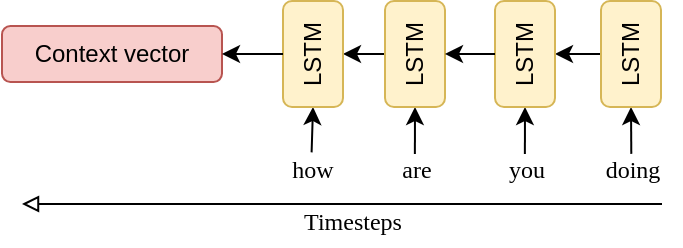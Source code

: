 <mxfile pages="1" version="11.2.8" type="github"><diagram id="mNvA7_34ZhxDh4VkclQN" name="Page-1"><mxGraphModel dx="474" dy="254" grid="1" gridSize="10" guides="1" tooltips="1" connect="1" arrows="1" fold="1" page="1" pageScale="1" pageWidth="850" pageHeight="1100" math="0" shadow="0"><root><mxCell id="0"/><mxCell id="1" parent="0"/><mxCell id="W7psB1ZoYhxOaM0U4v4y-11" value="&lt;font face=&quot;Georgia&quot;&gt;how&lt;/font&gt;" style="text;html=1;resizable=0;points=[];autosize=1;align=center;verticalAlign=middle;spacingTop=-4;fontFamily=Georgia;" parent="1" vertex="1"><mxGeometry x="315" y="255" width="40" height="20" as="geometry"/></mxCell><mxCell id="_nUqMNJ9ulPQI2ODcKf7-5" value="you" style="text;html=1;resizable=0;points=[];autosize=1;align=center;verticalAlign=middle;spacingTop=-4;fontFamily=Georgia;" parent="1" vertex="1"><mxGeometry x="426.5" y="255" width="30" height="20" as="geometry"/></mxCell><mxCell id="_nUqMNJ9ulPQI2ODcKf7-6" value="&lt;div&gt;doing&lt;/div&gt;" style="text;html=1;resizable=0;points=[];autosize=1;align=center;verticalAlign=middle;spacingTop=-4;fontFamily=Georgia;" parent="1" vertex="1"><mxGeometry x="469.5" y="255" width="50" height="20" as="geometry"/></mxCell><mxCell id="_nUqMNJ9ulPQI2ODcKf7-7" value="are" style="text;html=1;resizable=0;points=[];autosize=1;align=center;verticalAlign=middle;spacingTop=-4;fontFamily=Georgia;" parent="1" vertex="1"><mxGeometry x="371.5" y="255" width="30" height="20" as="geometry"/></mxCell><mxCell id="_nUqMNJ9ulPQI2ODcKf7-8" value="" style="endArrow=classic;html=1;entryX=0.5;entryY=1;entryDx=0;entryDy=0;exitX=0.5;exitY=0;exitDx=0;exitDy=0;" parent="1" source="lKFW-4MaCTv4oDSXfOOm-2" target="lKFW-4MaCTv4oDSXfOOm-1" edge="1"><mxGeometry width="50" height="50" relative="1" as="geometry"><mxPoint x="400" y="275" as="sourcePoint"/><mxPoint x="380" y="275" as="targetPoint"/></mxGeometry></mxCell><mxCell id="_nUqMNJ9ulPQI2ODcKf7-12" value="" style="endArrow=classic;html=1;exitX=0.495;exitY=-0.04;exitDx=0;exitDy=0;exitPerimeter=0;entryX=0;entryY=0.5;entryDx=0;entryDy=0;" parent="1" source="W7psB1ZoYhxOaM0U4v4y-11" target="lKFW-4MaCTv4oDSXfOOm-1" edge="1"><mxGeometry width="50" height="50" relative="1" as="geometry"><mxPoint x="320" y="400" as="sourcePoint"/><mxPoint x="349.912" y="290" as="targetPoint"/></mxGeometry></mxCell><mxCell id="_nUqMNJ9ulPQI2ODcKf7-13" value="" style="endArrow=classic;html=1;exitX=0.498;exitY=-0.001;exitDx=0;exitDy=0;exitPerimeter=0;entryX=0;entryY=0.5;entryDx=0;entryDy=0;" parent="1" source="_nUqMNJ9ulPQI2ODcKf7-7" target="lKFW-4MaCTv4oDSXfOOm-2" edge="1"><mxGeometry width="50" height="50" relative="1" as="geometry"><mxPoint x="320" y="400" as="sourcePoint"/><mxPoint x="430" y="290" as="targetPoint"/></mxGeometry></mxCell><mxCell id="_nUqMNJ9ulPQI2ODcKf7-14" value="" style="endArrow=classic;html=1;exitX=0.498;exitY=-0.003;exitDx=0;exitDy=0;exitPerimeter=0;entryX=0;entryY=0.5;entryDx=0;entryDy=0;" parent="1" source="_nUqMNJ9ulPQI2ODcKf7-5" target="lKFW-4MaCTv4oDSXfOOm-3" edge="1"><mxGeometry width="50" height="50" relative="1" as="geometry"><mxPoint x="510" y="360" as="sourcePoint"/><mxPoint x="480" y="350" as="targetPoint"/></mxGeometry></mxCell><mxCell id="_nUqMNJ9ulPQI2ODcKf7-15" value="" style="endArrow=classic;html=1;exitX=0.503;exitY=-0.003;exitDx=0;exitDy=0;exitPerimeter=0;entryX=0;entryY=0.5;entryDx=0;entryDy=0;" parent="1" source="_nUqMNJ9ulPQI2ODcKf7-6" target="lKFW-4MaCTv4oDSXfOOm-4" edge="1"><mxGeometry width="50" height="50" relative="1" as="geometry"><mxPoint x="580" y="340" as="sourcePoint"/><mxPoint x="500" y="350" as="targetPoint"/></mxGeometry></mxCell><mxCell id="_nUqMNJ9ulPQI2ODcKf7-17" value="Context vector" style="rounded=1;whiteSpace=wrap;html=1;fillColor=#f8cecc;strokeColor=#b85450;shadow=0;glass=0;comic=0;labelPosition=center;verticalLabelPosition=middle;align=center;verticalAlign=middle;" parent="1" vertex="1"><mxGeometry x="180" y="191" width="110" height="28" as="geometry"/></mxCell><mxCell id="_nUqMNJ9ulPQI2ODcKf7-21" value="" style="endArrow=block;html=1;endFill=0;" parent="1" edge="1"><mxGeometry width="50" height="50" relative="1" as="geometry"><mxPoint x="510" y="280" as="sourcePoint"/><mxPoint x="190" y="280" as="targetPoint"/></mxGeometry></mxCell><mxCell id="_nUqMNJ9ulPQI2ODcKf7-22" value="Timesteps" style="text;html=1;resizable=0;points=[];autosize=1;align=center;verticalAlign=middle;spacingTop=-4;fontFamily=Georgia;" parent="1" vertex="1"><mxGeometry x="320" y="281" width="70" height="20" as="geometry"/></mxCell><mxCell id="_nUqMNJ9ulPQI2ODcKf7-23" value="" style="endArrow=classic;html=1;entryX=0.5;entryY=1;entryDx=0;entryDy=0;exitX=0.5;exitY=0;exitDx=0;exitDy=0;" parent="1" source="lKFW-4MaCTv4oDSXfOOm-4" target="lKFW-4MaCTv4oDSXfOOm-3" edge="1"><mxGeometry width="50" height="50" relative="1" as="geometry"><mxPoint x="320.0" y="275" as="sourcePoint"/><mxPoint x="300" y="275" as="targetPoint"/></mxGeometry></mxCell><mxCell id="lKFW-4MaCTv4oDSXfOOm-1" value="LSTM" style="rounded=1;whiteSpace=wrap;html=1;fillColor=#fff2cc;strokeColor=#d6b656;shadow=0;glass=0;comic=0;rotation=-90;" vertex="1" parent="1"><mxGeometry x="309" y="190" width="53" height="30" as="geometry"/></mxCell><mxCell id="lKFW-4MaCTv4oDSXfOOm-2" value="LSTM" style="rounded=1;whiteSpace=wrap;html=1;fillColor=#fff2cc;strokeColor=#d6b656;shadow=0;glass=0;comic=0;rotation=-90;" vertex="1" parent="1"><mxGeometry x="360" y="190" width="53" height="30" as="geometry"/></mxCell><mxCell id="lKFW-4MaCTv4oDSXfOOm-3" value="LSTM" style="rounded=1;whiteSpace=wrap;html=1;fillColor=#fff2cc;strokeColor=#d6b656;shadow=0;glass=0;comic=0;rotation=-90;" vertex="1" parent="1"><mxGeometry x="415" y="190" width="53" height="30" as="geometry"/></mxCell><mxCell id="lKFW-4MaCTv4oDSXfOOm-4" value="LSTM" style="rounded=1;whiteSpace=wrap;html=1;fillColor=#fff2cc;strokeColor=#d6b656;shadow=0;glass=0;comic=0;rotation=-90;" vertex="1" parent="1"><mxGeometry x="468" y="190" width="53" height="30" as="geometry"/></mxCell><mxCell id="lKFW-4MaCTv4oDSXfOOm-5" value="" style="endArrow=classic;html=1;entryX=0.5;entryY=1;entryDx=0;entryDy=0;exitX=0.5;exitY=0;exitDx=0;exitDy=0;" edge="1" parent="1" source="lKFW-4MaCTv4oDSXfOOm-3" target="lKFW-4MaCTv4oDSXfOOm-2"><mxGeometry width="50" height="50" relative="1" as="geometry"><mxPoint x="420" y="220" as="sourcePoint"/><mxPoint x="458.5" y="203.5" as="targetPoint"/></mxGeometry></mxCell><mxCell id="lKFW-4MaCTv4oDSXfOOm-6" value="" style="endArrow=classic;html=1;entryX=1;entryY=0.5;entryDx=0;entryDy=0;exitX=0.5;exitY=0;exitDx=0;exitDy=0;" edge="1" parent="1" source="lKFW-4MaCTv4oDSXfOOm-1" target="_nUqMNJ9ulPQI2ODcKf7-17"><mxGeometry width="50" height="50" relative="1" as="geometry"><mxPoint x="180" y="440" as="sourcePoint"/><mxPoint x="230" y="390" as="targetPoint"/></mxGeometry></mxCell></root></mxGraphModel></diagram></mxfile>